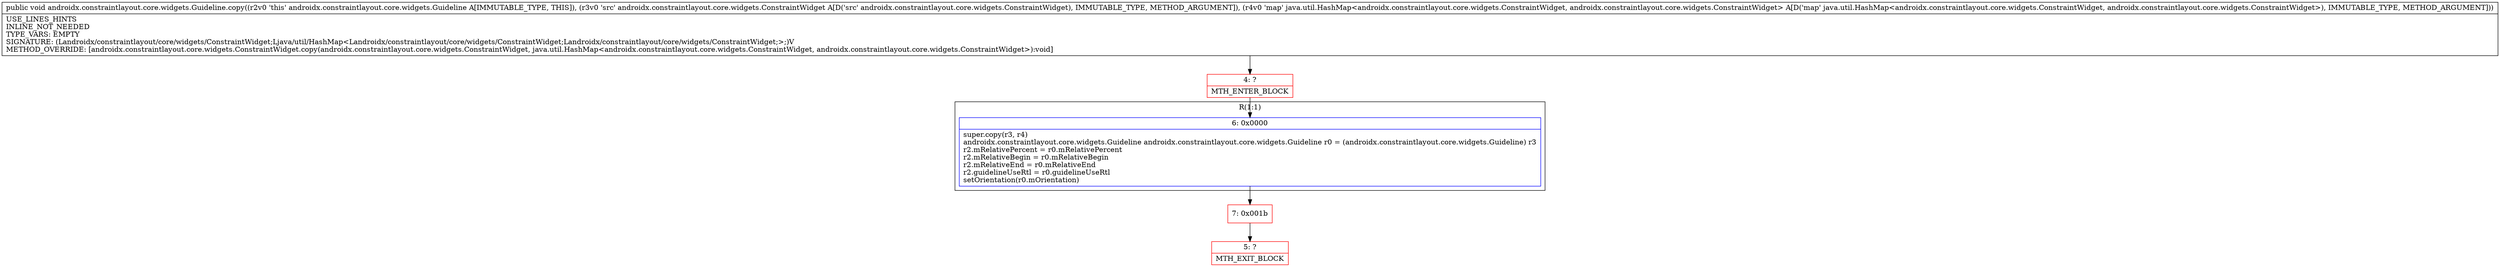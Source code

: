digraph "CFG forandroidx.constraintlayout.core.widgets.Guideline.copy(Landroidx\/constraintlayout\/core\/widgets\/ConstraintWidget;Ljava\/util\/HashMap;)V" {
subgraph cluster_Region_1966885200 {
label = "R(1:1)";
node [shape=record,color=blue];
Node_6 [shape=record,label="{6\:\ 0x0000|super.copy(r3, r4)\landroidx.constraintlayout.core.widgets.Guideline androidx.constraintlayout.core.widgets.Guideline r0 = (androidx.constraintlayout.core.widgets.Guideline) r3\lr2.mRelativePercent = r0.mRelativePercent\lr2.mRelativeBegin = r0.mRelativeBegin\lr2.mRelativeEnd = r0.mRelativeEnd\lr2.guidelineUseRtl = r0.guidelineUseRtl\lsetOrientation(r0.mOrientation)\l}"];
}
Node_4 [shape=record,color=red,label="{4\:\ ?|MTH_ENTER_BLOCK\l}"];
Node_7 [shape=record,color=red,label="{7\:\ 0x001b}"];
Node_5 [shape=record,color=red,label="{5\:\ ?|MTH_EXIT_BLOCK\l}"];
MethodNode[shape=record,label="{public void androidx.constraintlayout.core.widgets.Guideline.copy((r2v0 'this' androidx.constraintlayout.core.widgets.Guideline A[IMMUTABLE_TYPE, THIS]), (r3v0 'src' androidx.constraintlayout.core.widgets.ConstraintWidget A[D('src' androidx.constraintlayout.core.widgets.ConstraintWidget), IMMUTABLE_TYPE, METHOD_ARGUMENT]), (r4v0 'map' java.util.HashMap\<androidx.constraintlayout.core.widgets.ConstraintWidget, androidx.constraintlayout.core.widgets.ConstraintWidget\> A[D('map' java.util.HashMap\<androidx.constraintlayout.core.widgets.ConstraintWidget, androidx.constraintlayout.core.widgets.ConstraintWidget\>), IMMUTABLE_TYPE, METHOD_ARGUMENT]))  | USE_LINES_HINTS\lINLINE_NOT_NEEDED\lTYPE_VARS: EMPTY\lSIGNATURE: (Landroidx\/constraintlayout\/core\/widgets\/ConstraintWidget;Ljava\/util\/HashMap\<Landroidx\/constraintlayout\/core\/widgets\/ConstraintWidget;Landroidx\/constraintlayout\/core\/widgets\/ConstraintWidget;\>;)V\lMETHOD_OVERRIDE: [androidx.constraintlayout.core.widgets.ConstraintWidget.copy(androidx.constraintlayout.core.widgets.ConstraintWidget, java.util.HashMap\<androidx.constraintlayout.core.widgets.ConstraintWidget, androidx.constraintlayout.core.widgets.ConstraintWidget\>):void]\l}"];
MethodNode -> Node_4;Node_6 -> Node_7;
Node_4 -> Node_6;
Node_7 -> Node_5;
}

